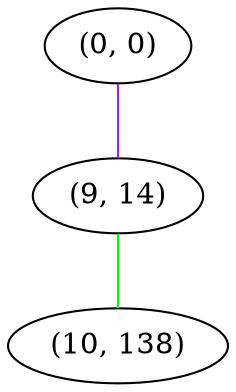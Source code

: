graph "" {
"(0, 0)";
"(9, 14)";
"(10, 138)";
"(0, 0)" -- "(9, 14)"  [color=purple, key=0, weight=4];
"(9, 14)" -- "(10, 138)"  [color=green, key=0, weight=2];
}

